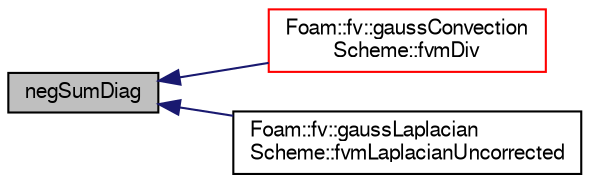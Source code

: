 digraph "negSumDiag"
{
  bgcolor="transparent";
  edge [fontname="FreeSans",fontsize="10",labelfontname="FreeSans",labelfontsize="10"];
  node [fontname="FreeSans",fontsize="10",shape=record];
  rankdir="LR";
  Node1 [label="negSumDiag",height=0.2,width=0.4,color="black", fillcolor="grey75", style="filled" fontcolor="black"];
  Node1 -> Node2 [dir="back",color="midnightblue",fontsize="10",style="solid",fontname="FreeSans"];
  Node2 [label="Foam::fv::gaussConvection\lScheme::fvmDiv",height=0.2,width=0.4,color="red",URL="$a00878.html#ae806c1ba4e4764f7f5b7f5beb710b6f8"];
  Node1 -> Node3 [dir="back",color="midnightblue",fontsize="10",style="solid",fontname="FreeSans"];
  Node3 [label="Foam::fv::gaussLaplacian\lScheme::fvmLaplacianUncorrected",height=0.2,width=0.4,color="black",URL="$a00881.html#ae2bfcc390fd0fe8c037f248421cbb5ec"];
}
